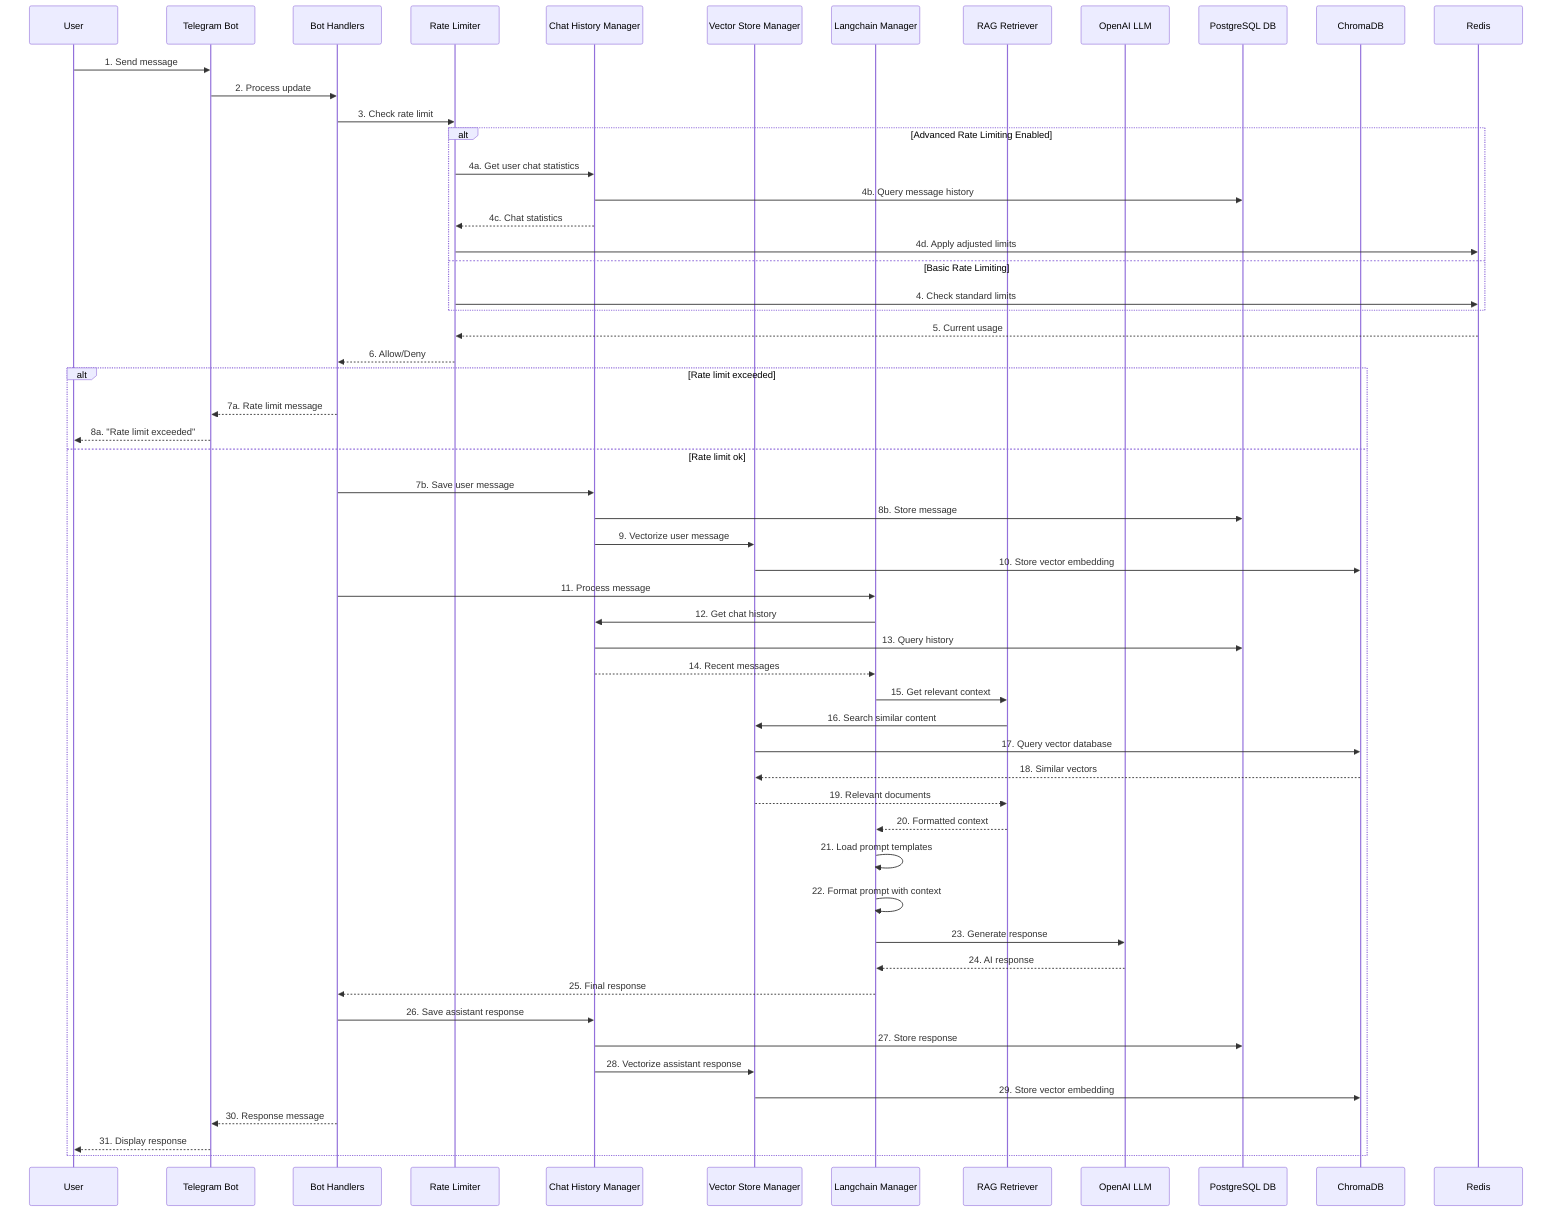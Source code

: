 sequenceDiagram
    participant User
    participant TelegramBot as Telegram Bot
    participant Handlers as Bot Handlers
    participant RateLimiter as Rate Limiter
    participant ChatHistory as Chat History Manager
    participant VectorStore as Vector Store Manager
    participant Langchain as Langchain Manager
    participant RAG as RAG Retriever
    participant LLM as OpenAI LLM
    participant SQLDb as PostgreSQL DB
    participant ChromaDB as ChromaDB
    participant Redis as Redis
    
    User->>TelegramBot: 1. Send message
    TelegramBot->>Handlers: 2. Process update
    
    %% Rate Limiting Flow
    Handlers->>RateLimiter: 3. Check rate limit
    
    alt Advanced Rate Limiting Enabled
        RateLimiter->>ChatHistory: 4a. Get user chat statistics
        ChatHistory->>SQLDb: 4b. Query message history
        ChatHistory-->>RateLimiter: 4c. Chat statistics
        RateLimiter->>Redis: 4d. Apply adjusted limits
    else Basic Rate Limiting
        RateLimiter->>Redis: 4. Check standard limits
    end
    
    Redis-->>RateLimiter: 5. Current usage
    RateLimiter-->>Handlers: 6. Allow/Deny
    
    alt Rate limit exceeded
        Handlers-->>TelegramBot: 7a. Rate limit message
        TelegramBot-->>User: 8a. "Rate limit exceeded"
    else Rate limit ok
        %% Message Storage Flow
        Handlers->>ChatHistory: 7b. Save user message
        ChatHistory->>SQLDb: 8b. Store message
        
        %% Direct Vectorization
        ChatHistory->>VectorStore: 9. Vectorize user message
        VectorStore->>ChromaDB: 10. Store vector embedding
        
        %% Message Processing Flow
        Handlers->>Langchain: 11. Process message
        Langchain->>ChatHistory: 12. Get chat history
        ChatHistory->>SQLDb: 13. Query history
        ChatHistory-->>Langchain: 14. Recent messages
        
        %% RAG Flow
        Langchain->>RAG: 15. Get relevant context
        RAG->>VectorStore: 16. Search similar content
        VectorStore->>ChromaDB: 17. Query vector database
        ChromaDB-->>VectorStore: 18. Similar vectors
        VectorStore-->>RAG: 19. Relevant documents
        RAG-->>Langchain: 20. Formatted context
        
        %% Response Generation
        Langchain->>Langchain: 21. Load prompt templates
        Langchain->>Langchain: 22. Format prompt with context
        
        Langchain->>LLM: 23. Generate response
        LLM-->>Langchain: 24. AI response
        
        Langchain-->>Handlers: 25. Final response
        
        %% Response Storage & Vectorization
        Handlers->>ChatHistory: 26. Save assistant response
        ChatHistory->>SQLDb: 27. Store response
        
        %% Direct Vectorization of Response
        ChatHistory->>VectorStore: 28. Vectorize assistant response
        VectorStore->>ChromaDB: 29. Store vector embedding
        
        %% User Response
        Handlers-->>TelegramBot: 30. Response message
        TelegramBot-->>User: 31. Display response
    end